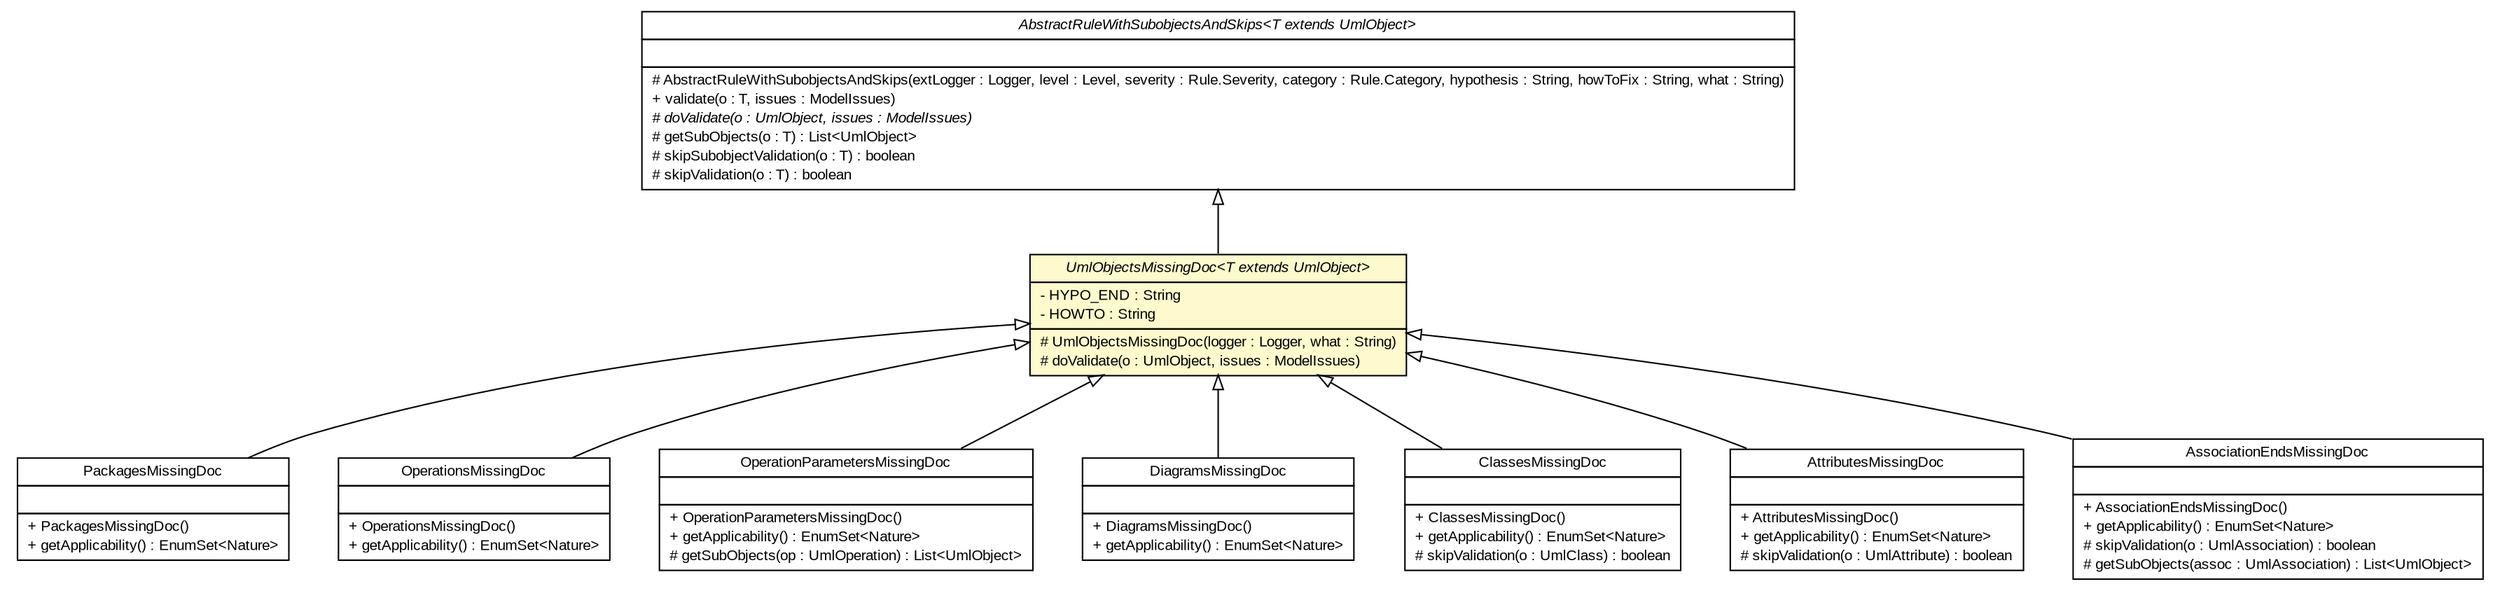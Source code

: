 #!/usr/local/bin/dot
#
# Class diagram 
# Generated by UMLGraph version R5_6_6-6-g3bdff0 (http://www.umlgraph.org/)
#

digraph G {
	edge [fontname="arial",fontsize=10,labelfontname="arial",labelfontsize=10];
	node [fontname="arial",fontsize=10,shape=plaintext];
	nodesep=0.25;
	ranksep=0.5;
	// org.tanjakostic.jcleancim.validation.PackageValidator.PackagesMissingDoc
	c17617 [label=<<table title="org.tanjakostic.jcleancim.validation.PackageValidator.PackagesMissingDoc" border="0" cellborder="1" cellspacing="0" cellpadding="2" port="p" href="./PackageValidator.PackagesMissingDoc.html">
		<tr><td><table border="0" cellspacing="0" cellpadding="1">
<tr><td align="center" balign="center"> PackagesMissingDoc </td></tr>
		</table></td></tr>
		<tr><td><table border="0" cellspacing="0" cellpadding="1">
<tr><td align="left" balign="left">  </td></tr>
		</table></td></tr>
		<tr><td><table border="0" cellspacing="0" cellpadding="1">
<tr><td align="left" balign="left"> + PackagesMissingDoc() </td></tr>
<tr><td align="left" balign="left"> + getApplicability() : EnumSet&lt;Nature&gt; </td></tr>
		</table></td></tr>
		</table>>, URL="./PackageValidator.PackagesMissingDoc.html", fontname="arial", fontcolor="black", fontsize=10.0];
	// org.tanjakostic.jcleancim.validation.OperationValidator.OperationsMissingDoc
	c17631 [label=<<table title="org.tanjakostic.jcleancim.validation.OperationValidator.OperationsMissingDoc" border="0" cellborder="1" cellspacing="0" cellpadding="2" port="p" href="./OperationValidator.OperationsMissingDoc.html">
		<tr><td><table border="0" cellspacing="0" cellpadding="1">
<tr><td align="center" balign="center"> OperationsMissingDoc </td></tr>
		</table></td></tr>
		<tr><td><table border="0" cellspacing="0" cellpadding="1">
<tr><td align="left" balign="left">  </td></tr>
		</table></td></tr>
		<tr><td><table border="0" cellspacing="0" cellpadding="1">
<tr><td align="left" balign="left"> + OperationsMissingDoc() </td></tr>
<tr><td align="left" balign="left"> + getApplicability() : EnumSet&lt;Nature&gt; </td></tr>
		</table></td></tr>
		</table>>, URL="./OperationValidator.OperationsMissingDoc.html", fontname="arial", fontcolor="black", fontsize=10.0];
	// org.tanjakostic.jcleancim.validation.OperationValidator.OperationParametersMissingDoc
	c17632 [label=<<table title="org.tanjakostic.jcleancim.validation.OperationValidator.OperationParametersMissingDoc" border="0" cellborder="1" cellspacing="0" cellpadding="2" port="p" href="./OperationValidator.OperationParametersMissingDoc.html">
		<tr><td><table border="0" cellspacing="0" cellpadding="1">
<tr><td align="center" balign="center"> OperationParametersMissingDoc </td></tr>
		</table></td></tr>
		<tr><td><table border="0" cellspacing="0" cellpadding="1">
<tr><td align="left" balign="left">  </td></tr>
		</table></td></tr>
		<tr><td><table border="0" cellspacing="0" cellpadding="1">
<tr><td align="left" balign="left"> + OperationParametersMissingDoc() </td></tr>
<tr><td align="left" balign="left"> + getApplicability() : EnumSet&lt;Nature&gt; </td></tr>
<tr><td align="left" balign="left"> # getSubObjects(op : UmlOperation) : List&lt;UmlObject&gt; </td></tr>
		</table></td></tr>
		</table>>, URL="./OperationValidator.OperationParametersMissingDoc.html", fontname="arial", fontcolor="black", fontsize=10.0];
	// org.tanjakostic.jcleancim.validation.DiagramValidator.DiagramsMissingDoc
	c17646 [label=<<table title="org.tanjakostic.jcleancim.validation.DiagramValidator.DiagramsMissingDoc" border="0" cellborder="1" cellspacing="0" cellpadding="2" port="p" href="./DiagramValidator.DiagramsMissingDoc.html">
		<tr><td><table border="0" cellspacing="0" cellpadding="1">
<tr><td align="center" balign="center"> DiagramsMissingDoc </td></tr>
		</table></td></tr>
		<tr><td><table border="0" cellspacing="0" cellpadding="1">
<tr><td align="left" balign="left">  </td></tr>
		</table></td></tr>
		<tr><td><table border="0" cellspacing="0" cellpadding="1">
<tr><td align="left" balign="left"> + DiagramsMissingDoc() </td></tr>
<tr><td align="left" balign="left"> + getApplicability() : EnumSet&lt;Nature&gt; </td></tr>
		</table></td></tr>
		</table>>, URL="./DiagramValidator.DiagramsMissingDoc.html", fontname="arial", fontcolor="black", fontsize=10.0];
	// org.tanjakostic.jcleancim.validation.ClassValidator.ClassesMissingDoc
	c17693 [label=<<table title="org.tanjakostic.jcleancim.validation.ClassValidator.ClassesMissingDoc" border="0" cellborder="1" cellspacing="0" cellpadding="2" port="p" href="./ClassValidator.ClassesMissingDoc.html">
		<tr><td><table border="0" cellspacing="0" cellpadding="1">
<tr><td align="center" balign="center"> ClassesMissingDoc </td></tr>
		</table></td></tr>
		<tr><td><table border="0" cellspacing="0" cellpadding="1">
<tr><td align="left" balign="left">  </td></tr>
		</table></td></tr>
		<tr><td><table border="0" cellspacing="0" cellpadding="1">
<tr><td align="left" balign="left"> + ClassesMissingDoc() </td></tr>
<tr><td align="left" balign="left"> + getApplicability() : EnumSet&lt;Nature&gt; </td></tr>
<tr><td align="left" balign="left"> # skipValidation(o : UmlClass) : boolean </td></tr>
		</table></td></tr>
		</table>>, URL="./ClassValidator.ClassesMissingDoc.html", fontname="arial", fontcolor="black", fontsize=10.0];
	// org.tanjakostic.jcleancim.validation.AttributeValidator.AttributesMissingDoc
	c17724 [label=<<table title="org.tanjakostic.jcleancim.validation.AttributeValidator.AttributesMissingDoc" border="0" cellborder="1" cellspacing="0" cellpadding="2" port="p" href="./AttributeValidator.AttributesMissingDoc.html">
		<tr><td><table border="0" cellspacing="0" cellpadding="1">
<tr><td align="center" balign="center"> AttributesMissingDoc </td></tr>
		</table></td></tr>
		<tr><td><table border="0" cellspacing="0" cellpadding="1">
<tr><td align="left" balign="left">  </td></tr>
		</table></td></tr>
		<tr><td><table border="0" cellspacing="0" cellpadding="1">
<tr><td align="left" balign="left"> + AttributesMissingDoc() </td></tr>
<tr><td align="left" balign="left"> + getApplicability() : EnumSet&lt;Nature&gt; </td></tr>
<tr><td align="left" balign="left"> # skipValidation(o : UmlAttribute) : boolean </td></tr>
		</table></td></tr>
		</table>>, URL="./AttributeValidator.AttributesMissingDoc.html", fontname="arial", fontcolor="black", fontsize=10.0];
	// org.tanjakostic.jcleancim.validation.AssociationValidator.AssociationEndsMissingDoc
	c17759 [label=<<table title="org.tanjakostic.jcleancim.validation.AssociationValidator.AssociationEndsMissingDoc" border="0" cellborder="1" cellspacing="0" cellpadding="2" port="p" href="./AssociationValidator.AssociationEndsMissingDoc.html">
		<tr><td><table border="0" cellspacing="0" cellpadding="1">
<tr><td align="center" balign="center"> AssociationEndsMissingDoc </td></tr>
		</table></td></tr>
		<tr><td><table border="0" cellspacing="0" cellpadding="1">
<tr><td align="left" balign="left">  </td></tr>
		</table></td></tr>
		<tr><td><table border="0" cellspacing="0" cellpadding="1">
<tr><td align="left" balign="left"> + AssociationEndsMissingDoc() </td></tr>
<tr><td align="left" balign="left"> + getApplicability() : EnumSet&lt;Nature&gt; </td></tr>
<tr><td align="left" balign="left"> # skipValidation(o : UmlAssociation) : boolean </td></tr>
<tr><td align="left" balign="left"> # getSubObjects(assoc : UmlAssociation) : List&lt;UmlObject&gt; </td></tr>
		</table></td></tr>
		</table>>, URL="./AssociationValidator.AssociationEndsMissingDoc.html", fontname="arial", fontcolor="black", fontsize=10.0];
	// org.tanjakostic.jcleancim.validation.AbstractRule.AbstractRuleWithSubobjectsAndSkips<T extends org.tanjakostic.jcleancim.model.UmlObject>
	c17768 [label=<<table title="org.tanjakostic.jcleancim.validation.AbstractRule.AbstractRuleWithSubobjectsAndSkips" border="0" cellborder="1" cellspacing="0" cellpadding="2" port="p" href="./AbstractRule.AbstractRuleWithSubobjectsAndSkips.html">
		<tr><td><table border="0" cellspacing="0" cellpadding="1">
<tr><td align="center" balign="center"><font face="Arial Italic"> AbstractRuleWithSubobjectsAndSkips&lt;T extends UmlObject&gt; </font></td></tr>
		</table></td></tr>
		<tr><td><table border="0" cellspacing="0" cellpadding="1">
<tr><td align="left" balign="left">  </td></tr>
		</table></td></tr>
		<tr><td><table border="0" cellspacing="0" cellpadding="1">
<tr><td align="left" balign="left"> # AbstractRuleWithSubobjectsAndSkips(extLogger : Logger, level : Level, severity : Rule.Severity, category : Rule.Category, hypothesis : String, howToFix : String, what : String) </td></tr>
<tr><td align="left" balign="left"> + validate(o : T, issues : ModelIssues) </td></tr>
<tr><td align="left" balign="left"><font face="Arial Italic" point-size="10.0"> # doValidate(o : UmlObject, issues : ModelIssues) </font></td></tr>
<tr><td align="left" balign="left"> # getSubObjects(o : T) : List&lt;UmlObject&gt; </td></tr>
<tr><td align="left" balign="left"> # skipSubobjectValidation(o : T) : boolean </td></tr>
<tr><td align="left" balign="left"> # skipValidation(o : T) : boolean </td></tr>
		</table></td></tr>
		</table>>, URL="./AbstractRule.AbstractRuleWithSubobjectsAndSkips.html", fontname="arial", fontcolor="black", fontsize=10.0];
	// org.tanjakostic.jcleancim.validation.AbstractRule.UmlObjectsMissingDoc<T extends org.tanjakostic.jcleancim.model.UmlObject>
	c17771 [label=<<table title="org.tanjakostic.jcleancim.validation.AbstractRule.UmlObjectsMissingDoc" border="0" cellborder="1" cellspacing="0" cellpadding="2" port="p" bgcolor="lemonChiffon" href="./AbstractRule.UmlObjectsMissingDoc.html">
		<tr><td><table border="0" cellspacing="0" cellpadding="1">
<tr><td align="center" balign="center"><font face="Arial Italic"> UmlObjectsMissingDoc&lt;T extends UmlObject&gt; </font></td></tr>
		</table></td></tr>
		<tr><td><table border="0" cellspacing="0" cellpadding="1">
<tr><td align="left" balign="left"> - HYPO_END : String </td></tr>
<tr><td align="left" balign="left"> - HOWTO : String </td></tr>
		</table></td></tr>
		<tr><td><table border="0" cellspacing="0" cellpadding="1">
<tr><td align="left" balign="left"> # UmlObjectsMissingDoc(logger : Logger, what : String) </td></tr>
<tr><td align="left" balign="left"> # doValidate(o : UmlObject, issues : ModelIssues) </td></tr>
		</table></td></tr>
		</table>>, URL="./AbstractRule.UmlObjectsMissingDoc.html", fontname="arial", fontcolor="black", fontsize=10.0];
	//org.tanjakostic.jcleancim.validation.PackageValidator.PackagesMissingDoc extends org.tanjakostic.jcleancim.validation.AbstractRule.UmlObjectsMissingDoc<org.tanjakostic.jcleancim.model.UmlPackage>
	c17771:p -> c17617:p [dir=back,arrowtail=empty];
	//org.tanjakostic.jcleancim.validation.OperationValidator.OperationsMissingDoc extends org.tanjakostic.jcleancim.validation.AbstractRule.UmlObjectsMissingDoc<org.tanjakostic.jcleancim.model.UmlOperation>
	c17771:p -> c17631:p [dir=back,arrowtail=empty];
	//org.tanjakostic.jcleancim.validation.OperationValidator.OperationParametersMissingDoc extends org.tanjakostic.jcleancim.validation.AbstractRule.UmlObjectsMissingDoc<org.tanjakostic.jcleancim.model.UmlOperation>
	c17771:p -> c17632:p [dir=back,arrowtail=empty];
	//org.tanjakostic.jcleancim.validation.DiagramValidator.DiagramsMissingDoc extends org.tanjakostic.jcleancim.validation.AbstractRule.UmlObjectsMissingDoc<org.tanjakostic.jcleancim.model.UmlDiagram>
	c17771:p -> c17646:p [dir=back,arrowtail=empty];
	//org.tanjakostic.jcleancim.validation.ClassValidator.ClassesMissingDoc extends org.tanjakostic.jcleancim.validation.AbstractRule.UmlObjectsMissingDoc<org.tanjakostic.jcleancim.model.UmlClass>
	c17771:p -> c17693:p [dir=back,arrowtail=empty];
	//org.tanjakostic.jcleancim.validation.AttributeValidator.AttributesMissingDoc extends org.tanjakostic.jcleancim.validation.AbstractRule.UmlObjectsMissingDoc<org.tanjakostic.jcleancim.model.UmlAttribute>
	c17771:p -> c17724:p [dir=back,arrowtail=empty];
	//org.tanjakostic.jcleancim.validation.AssociationValidator.AssociationEndsMissingDoc extends org.tanjakostic.jcleancim.validation.AbstractRule.UmlObjectsMissingDoc<org.tanjakostic.jcleancim.model.UmlAssociation>
	c17771:p -> c17759:p [dir=back,arrowtail=empty];
	//org.tanjakostic.jcleancim.validation.AbstractRule.UmlObjectsMissingDoc<T extends org.tanjakostic.jcleancim.model.UmlObject> extends org.tanjakostic.jcleancim.validation.AbstractRule.AbstractRuleWithSubobjectsAndSkips<T>
	c17768:p -> c17771:p [dir=back,arrowtail=empty];
}

